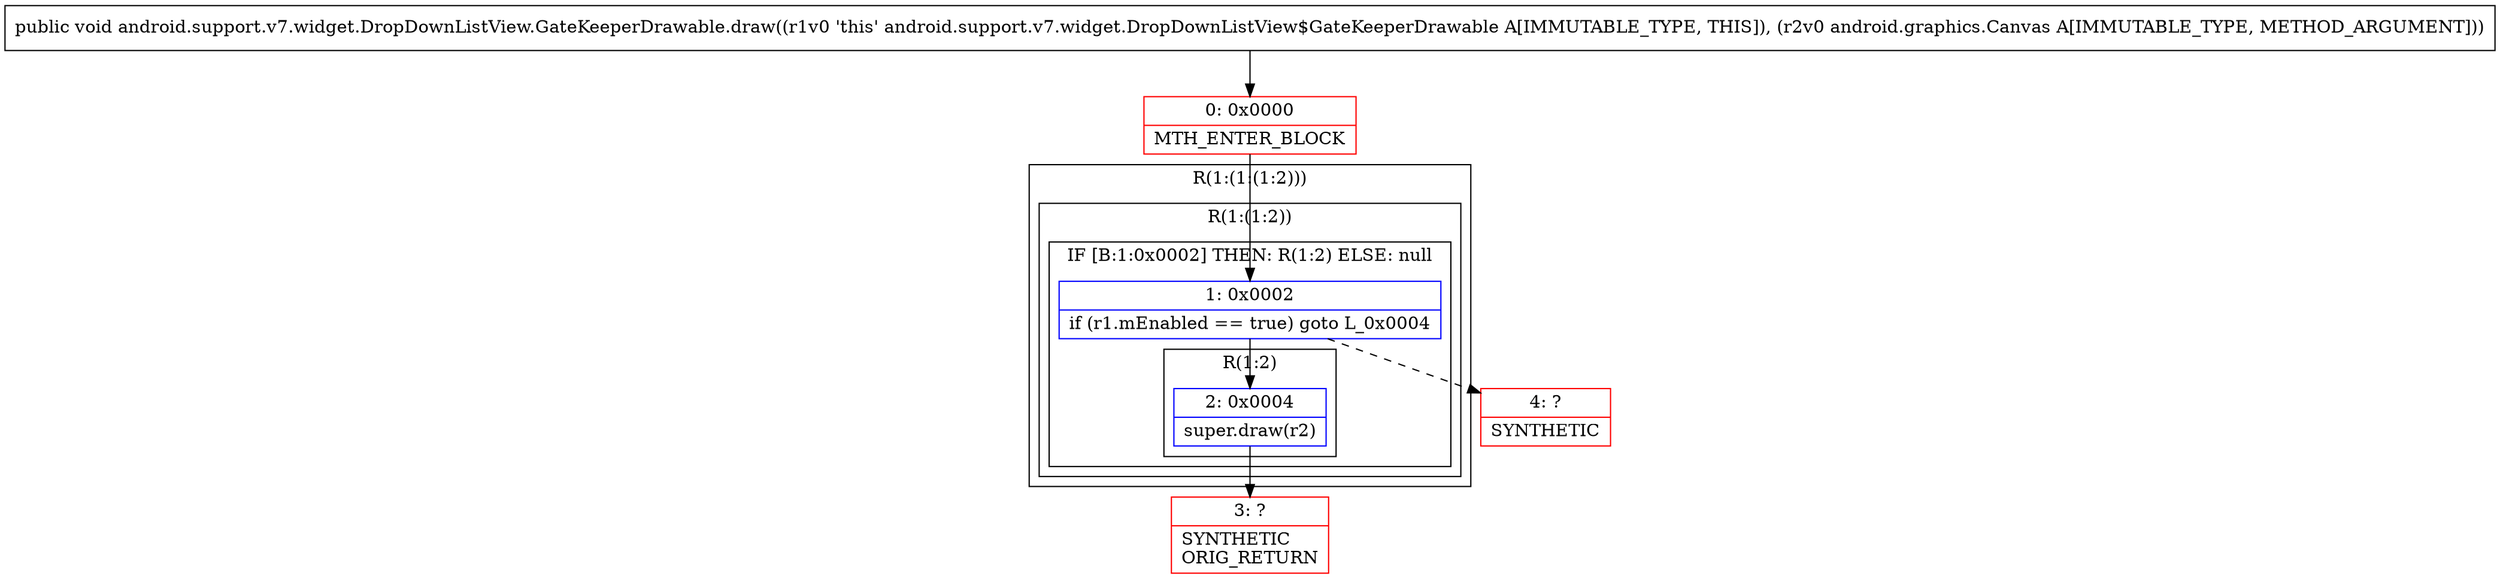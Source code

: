 digraph "CFG forandroid.support.v7.widget.DropDownListView.GateKeeperDrawable.draw(Landroid\/graphics\/Canvas;)V" {
subgraph cluster_Region_2143736200 {
label = "R(1:(1:(1:2)))";
node [shape=record,color=blue];
subgraph cluster_Region_50904127 {
label = "R(1:(1:2))";
node [shape=record,color=blue];
subgraph cluster_IfRegion_1598038431 {
label = "IF [B:1:0x0002] THEN: R(1:2) ELSE: null";
node [shape=record,color=blue];
Node_1 [shape=record,label="{1\:\ 0x0002|if (r1.mEnabled == true) goto L_0x0004\l}"];
subgraph cluster_Region_957631075 {
label = "R(1:2)";
node [shape=record,color=blue];
Node_2 [shape=record,label="{2\:\ 0x0004|super.draw(r2)\l}"];
}
}
}
}
Node_0 [shape=record,color=red,label="{0\:\ 0x0000|MTH_ENTER_BLOCK\l}"];
Node_3 [shape=record,color=red,label="{3\:\ ?|SYNTHETIC\lORIG_RETURN\l}"];
Node_4 [shape=record,color=red,label="{4\:\ ?|SYNTHETIC\l}"];
MethodNode[shape=record,label="{public void android.support.v7.widget.DropDownListView.GateKeeperDrawable.draw((r1v0 'this' android.support.v7.widget.DropDownListView$GateKeeperDrawable A[IMMUTABLE_TYPE, THIS]), (r2v0 android.graphics.Canvas A[IMMUTABLE_TYPE, METHOD_ARGUMENT])) }"];
MethodNode -> Node_0;
Node_1 -> Node_2;
Node_1 -> Node_4[style=dashed];
Node_2 -> Node_3;
Node_0 -> Node_1;
}

